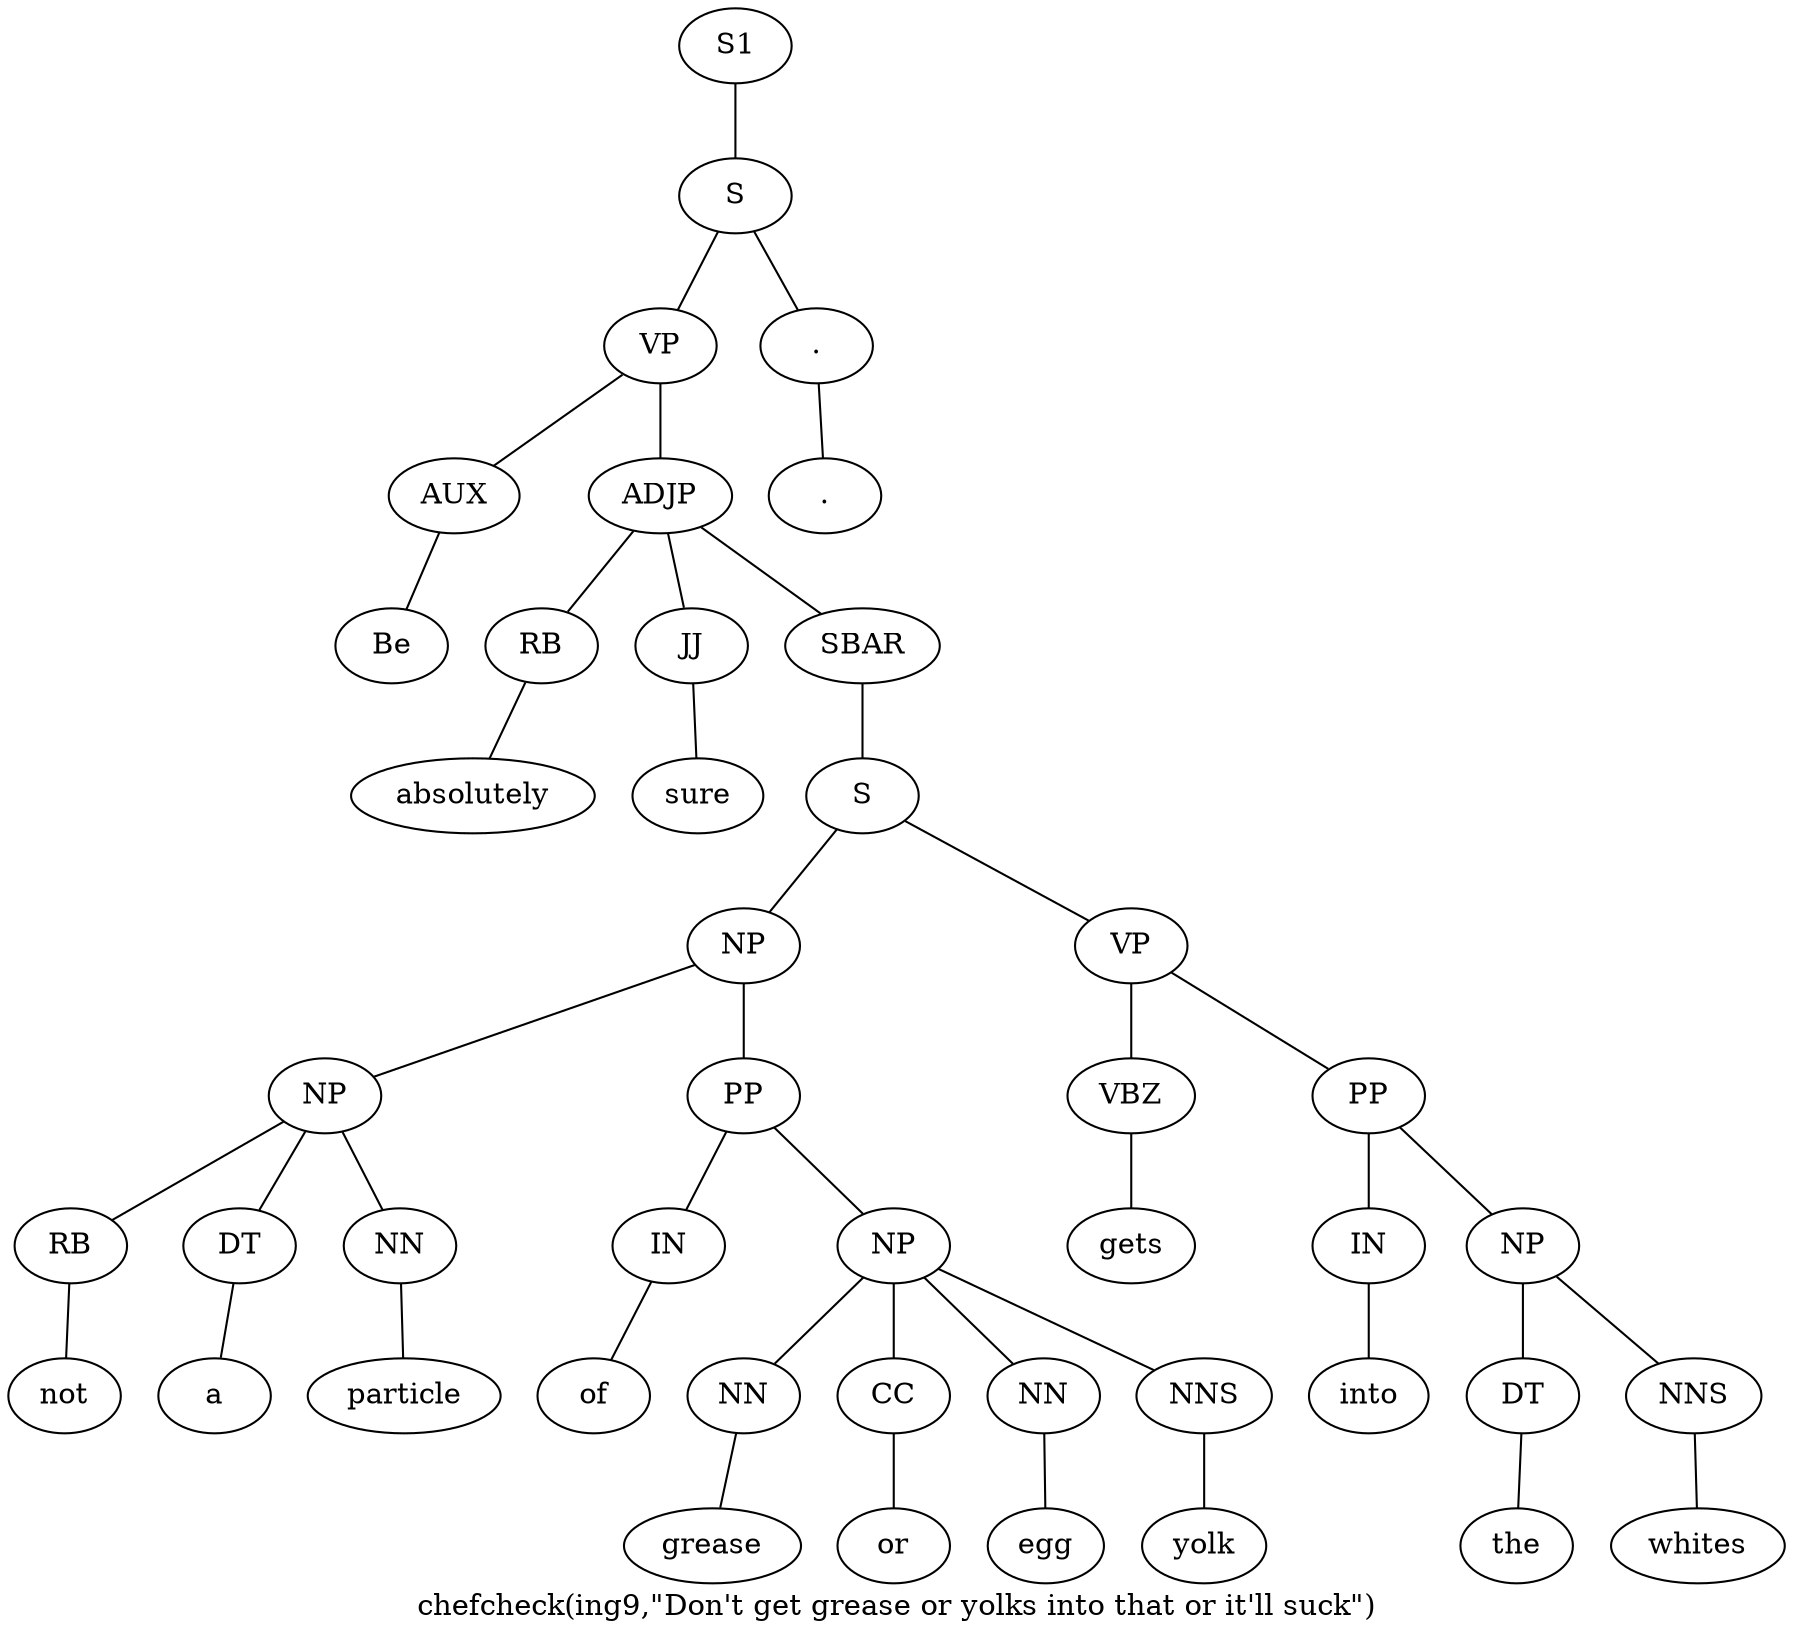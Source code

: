 graph SyntaxGraph {
	label = "chefcheck(ing9,\"Don't get grease or yolks into that or it'll suck\")";
	Node0 [label="S1"];
	Node1 [label="S"];
	Node2 [label="VP"];
	Node3 [label="AUX"];
	Node4 [label="Be"];
	Node5 [label="ADJP"];
	Node6 [label="RB"];
	Node7 [label="absolutely"];
	Node8 [label="JJ"];
	Node9 [label="sure"];
	Node10 [label="SBAR"];
	Node11 [label="S"];
	Node12 [label="NP"];
	Node13 [label="NP"];
	Node14 [label="RB"];
	Node15 [label="not"];
	Node16 [label="DT"];
	Node17 [label="a"];
	Node18 [label="NN"];
	Node19 [label="particle"];
	Node20 [label="PP"];
	Node21 [label="IN"];
	Node22 [label="of"];
	Node23 [label="NP"];
	Node24 [label="NN"];
	Node25 [label="grease"];
	Node26 [label="CC"];
	Node27 [label="or"];
	Node28 [label="NN"];
	Node29 [label="egg"];
	Node30 [label="NNS"];
	Node31 [label="yolk"];
	Node32 [label="VP"];
	Node33 [label="VBZ"];
	Node34 [label="gets"];
	Node35 [label="PP"];
	Node36 [label="IN"];
	Node37 [label="into"];
	Node38 [label="NP"];
	Node39 [label="DT"];
	Node40 [label="the"];
	Node41 [label="NNS"];
	Node42 [label="whites"];
	Node43 [label="."];
	Node44 [label="."];

	Node0 -- Node1;
	Node1 -- Node2;
	Node1 -- Node43;
	Node2 -- Node3;
	Node2 -- Node5;
	Node3 -- Node4;
	Node5 -- Node6;
	Node5 -- Node8;
	Node5 -- Node10;
	Node6 -- Node7;
	Node8 -- Node9;
	Node10 -- Node11;
	Node11 -- Node12;
	Node11 -- Node32;
	Node12 -- Node13;
	Node12 -- Node20;
	Node13 -- Node14;
	Node13 -- Node16;
	Node13 -- Node18;
	Node14 -- Node15;
	Node16 -- Node17;
	Node18 -- Node19;
	Node20 -- Node21;
	Node20 -- Node23;
	Node21 -- Node22;
	Node23 -- Node24;
	Node23 -- Node26;
	Node23 -- Node28;
	Node23 -- Node30;
	Node24 -- Node25;
	Node26 -- Node27;
	Node28 -- Node29;
	Node30 -- Node31;
	Node32 -- Node33;
	Node32 -- Node35;
	Node33 -- Node34;
	Node35 -- Node36;
	Node35 -- Node38;
	Node36 -- Node37;
	Node38 -- Node39;
	Node38 -- Node41;
	Node39 -- Node40;
	Node41 -- Node42;
	Node43 -- Node44;
}